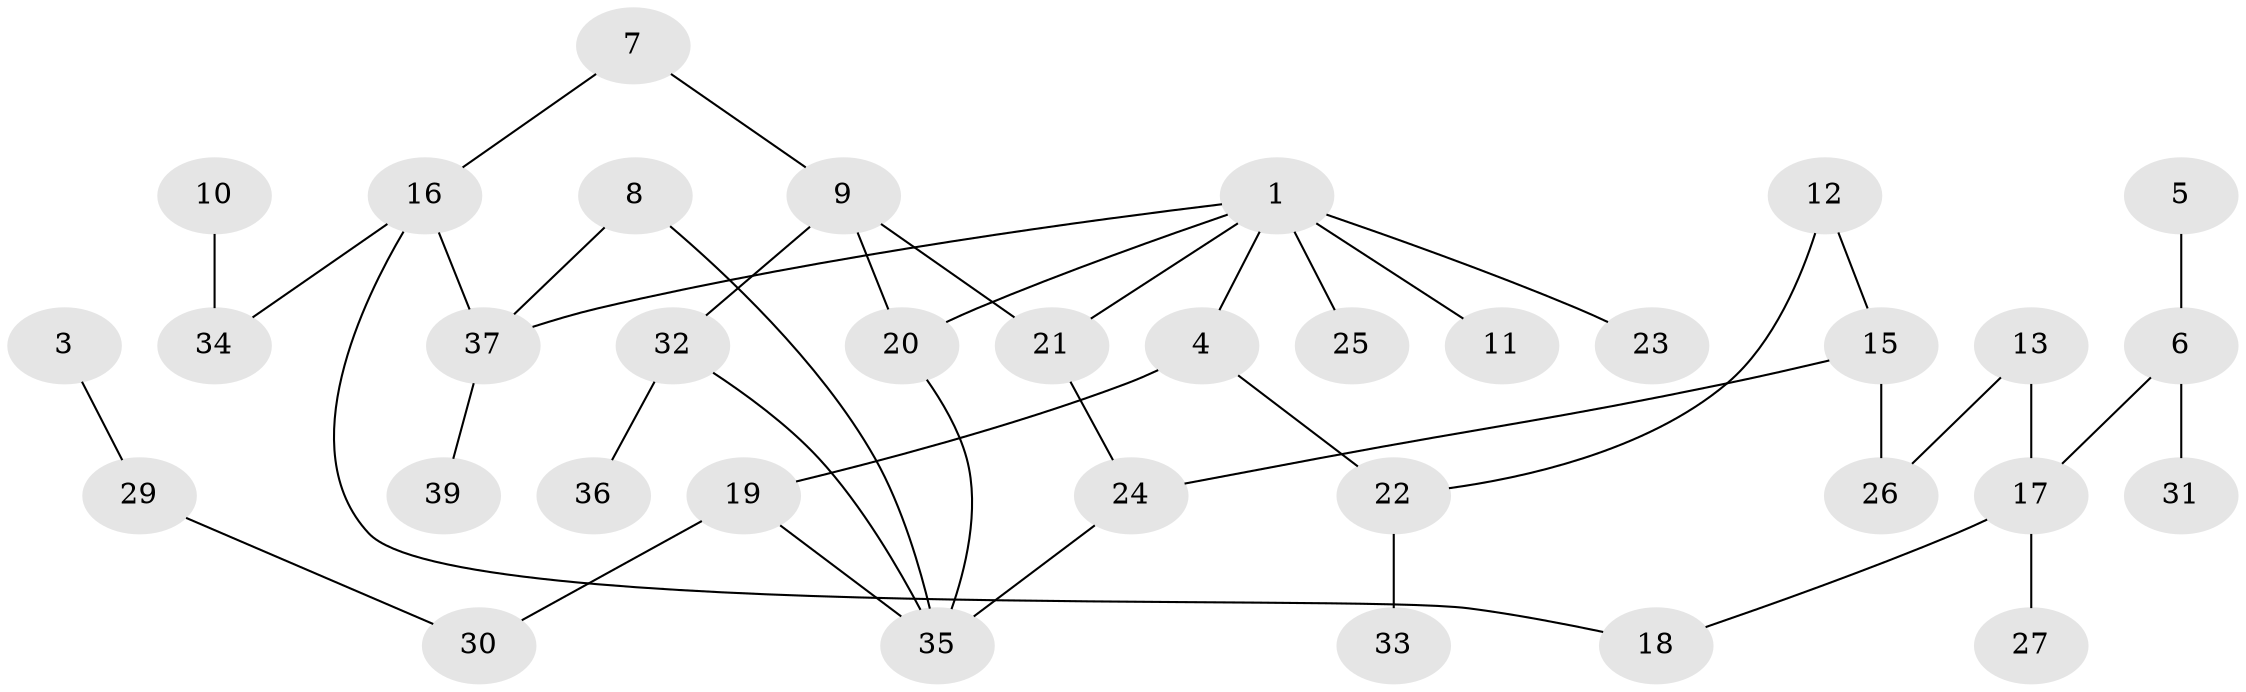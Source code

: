 // original degree distribution, {3: 0.12987012987012986, 0: 0.06493506493506493, 1: 0.35064935064935066, 2: 0.2727272727272727, 4: 0.11688311688311688, 6: 0.025974025974025976, 5: 0.03896103896103896}
// Generated by graph-tools (version 1.1) at 2025/33/03/09/25 02:33:57]
// undirected, 35 vertices, 42 edges
graph export_dot {
graph [start="1"]
  node [color=gray90,style=filled];
  1;
  3;
  4;
  5;
  6;
  7;
  8;
  9;
  10;
  11;
  12;
  13;
  15;
  16;
  17;
  18;
  19;
  20;
  21;
  22;
  23;
  24;
  25;
  26;
  27;
  29;
  30;
  31;
  32;
  33;
  34;
  35;
  36;
  37;
  39;
  1 -- 4 [weight=1.0];
  1 -- 11 [weight=1.0];
  1 -- 20 [weight=1.0];
  1 -- 21 [weight=1.0];
  1 -- 23 [weight=2.0];
  1 -- 25 [weight=1.0];
  1 -- 37 [weight=1.0];
  3 -- 29 [weight=1.0];
  4 -- 19 [weight=1.0];
  4 -- 22 [weight=1.0];
  5 -- 6 [weight=1.0];
  6 -- 17 [weight=1.0];
  6 -- 31 [weight=1.0];
  7 -- 9 [weight=1.0];
  7 -- 16 [weight=1.0];
  8 -- 35 [weight=1.0];
  8 -- 37 [weight=1.0];
  9 -- 20 [weight=1.0];
  9 -- 21 [weight=1.0];
  9 -- 32 [weight=1.0];
  10 -- 34 [weight=1.0];
  12 -- 15 [weight=1.0];
  12 -- 22 [weight=1.0];
  13 -- 17 [weight=1.0];
  13 -- 26 [weight=1.0];
  15 -- 24 [weight=1.0];
  15 -- 26 [weight=1.0];
  16 -- 18 [weight=1.0];
  16 -- 34 [weight=1.0];
  16 -- 37 [weight=1.0];
  17 -- 18 [weight=1.0];
  17 -- 27 [weight=1.0];
  19 -- 30 [weight=1.0];
  19 -- 35 [weight=1.0];
  20 -- 35 [weight=1.0];
  21 -- 24 [weight=1.0];
  22 -- 33 [weight=1.0];
  24 -- 35 [weight=1.0];
  29 -- 30 [weight=1.0];
  32 -- 35 [weight=1.0];
  32 -- 36 [weight=1.0];
  37 -- 39 [weight=1.0];
}
